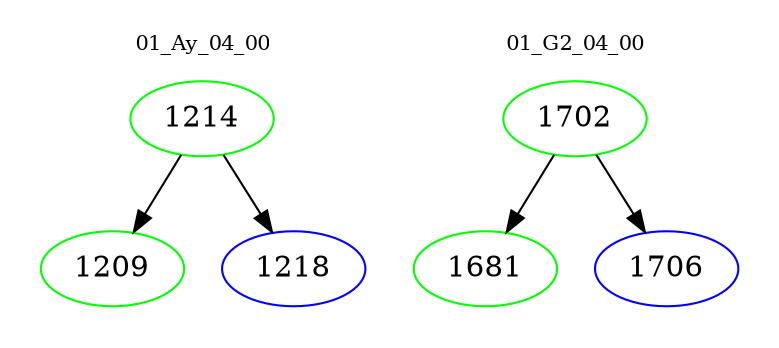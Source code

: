 digraph{
subgraph cluster_0 {
color = white
label = "01_Ay_04_00";
fontsize=10;
T0_1214 [label="1214", color="green"]
T0_1214 -> T0_1209 [color="black"]
T0_1209 [label="1209", color="green"]
T0_1214 -> T0_1218 [color="black"]
T0_1218 [label="1218", color="blue"]
}
subgraph cluster_1 {
color = white
label = "01_G2_04_00";
fontsize=10;
T1_1702 [label="1702", color="green"]
T1_1702 -> T1_1681 [color="black"]
T1_1681 [label="1681", color="green"]
T1_1702 -> T1_1706 [color="black"]
T1_1706 [label="1706", color="blue"]
}
}
